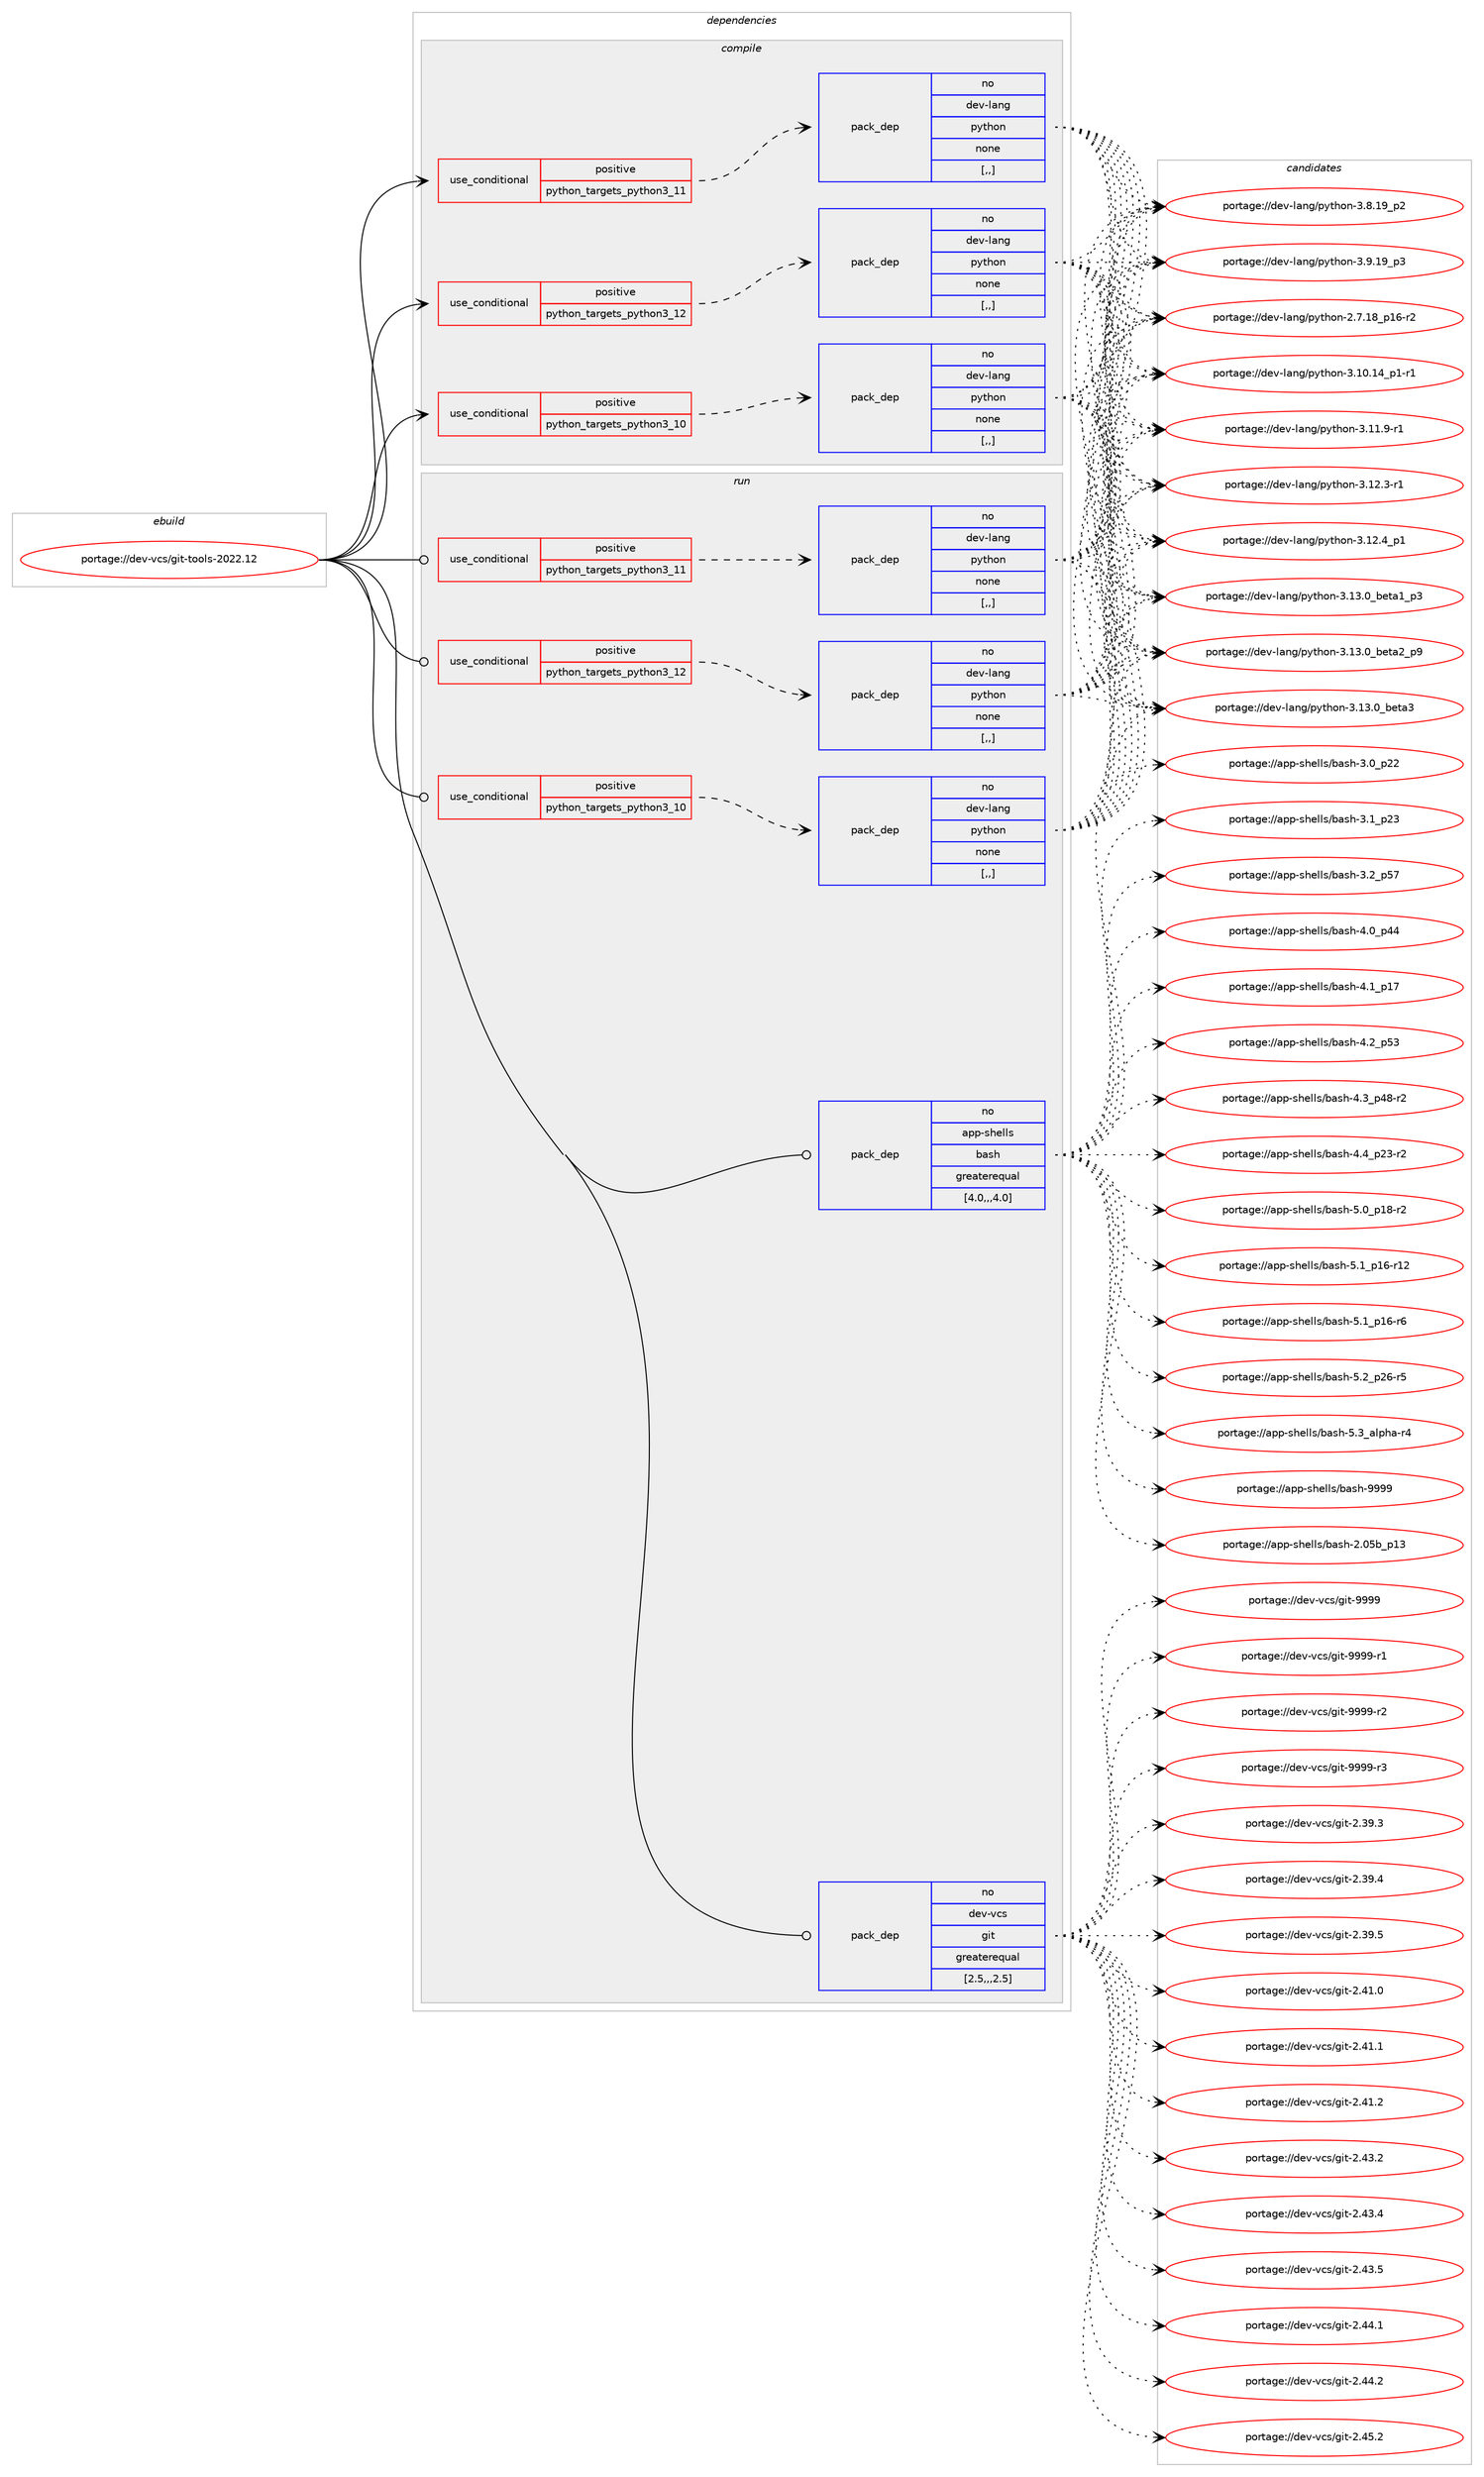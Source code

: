 digraph prolog {

# *************
# Graph options
# *************

newrank=true;
concentrate=true;
compound=true;
graph [rankdir=LR,fontname=Helvetica,fontsize=10,ranksep=1.5];#, ranksep=2.5, nodesep=0.2];
edge  [arrowhead=vee];
node  [fontname=Helvetica,fontsize=10];

# **********
# The ebuild
# **********

subgraph cluster_leftcol {
color=gray;
rank=same;
label=<<i>ebuild</i>>;
id [label="portage://dev-vcs/git-tools-2022.12", color=red, width=4, href="../dev-vcs/git-tools-2022.12.svg"];
}

# ****************
# The dependencies
# ****************

subgraph cluster_midcol {
color=gray;
label=<<i>dependencies</i>>;
subgraph cluster_compile {
fillcolor="#eeeeee";
style=filled;
label=<<i>compile</i>>;
subgraph cond61099 {
dependency218065 [label=<<TABLE BORDER="0" CELLBORDER="1" CELLSPACING="0" CELLPADDING="4"><TR><TD ROWSPAN="3" CELLPADDING="10">use_conditional</TD></TR><TR><TD>positive</TD></TR><TR><TD>python_targets_python3_10</TD></TR></TABLE>>, shape=none, color=red];
subgraph pack155523 {
dependency218066 [label=<<TABLE BORDER="0" CELLBORDER="1" CELLSPACING="0" CELLPADDING="4" WIDTH="220"><TR><TD ROWSPAN="6" CELLPADDING="30">pack_dep</TD></TR><TR><TD WIDTH="110">no</TD></TR><TR><TD>dev-lang</TD></TR><TR><TD>python</TD></TR><TR><TD>none</TD></TR><TR><TD>[,,]</TD></TR></TABLE>>, shape=none, color=blue];
}
dependency218065:e -> dependency218066:w [weight=20,style="dashed",arrowhead="vee"];
}
id:e -> dependency218065:w [weight=20,style="solid",arrowhead="vee"];
subgraph cond61100 {
dependency218067 [label=<<TABLE BORDER="0" CELLBORDER="1" CELLSPACING="0" CELLPADDING="4"><TR><TD ROWSPAN="3" CELLPADDING="10">use_conditional</TD></TR><TR><TD>positive</TD></TR><TR><TD>python_targets_python3_11</TD></TR></TABLE>>, shape=none, color=red];
subgraph pack155524 {
dependency218068 [label=<<TABLE BORDER="0" CELLBORDER="1" CELLSPACING="0" CELLPADDING="4" WIDTH="220"><TR><TD ROWSPAN="6" CELLPADDING="30">pack_dep</TD></TR><TR><TD WIDTH="110">no</TD></TR><TR><TD>dev-lang</TD></TR><TR><TD>python</TD></TR><TR><TD>none</TD></TR><TR><TD>[,,]</TD></TR></TABLE>>, shape=none, color=blue];
}
dependency218067:e -> dependency218068:w [weight=20,style="dashed",arrowhead="vee"];
}
id:e -> dependency218067:w [weight=20,style="solid",arrowhead="vee"];
subgraph cond61101 {
dependency218069 [label=<<TABLE BORDER="0" CELLBORDER="1" CELLSPACING="0" CELLPADDING="4"><TR><TD ROWSPAN="3" CELLPADDING="10">use_conditional</TD></TR><TR><TD>positive</TD></TR><TR><TD>python_targets_python3_12</TD></TR></TABLE>>, shape=none, color=red];
subgraph pack155525 {
dependency218070 [label=<<TABLE BORDER="0" CELLBORDER="1" CELLSPACING="0" CELLPADDING="4" WIDTH="220"><TR><TD ROWSPAN="6" CELLPADDING="30">pack_dep</TD></TR><TR><TD WIDTH="110">no</TD></TR><TR><TD>dev-lang</TD></TR><TR><TD>python</TD></TR><TR><TD>none</TD></TR><TR><TD>[,,]</TD></TR></TABLE>>, shape=none, color=blue];
}
dependency218069:e -> dependency218070:w [weight=20,style="dashed",arrowhead="vee"];
}
id:e -> dependency218069:w [weight=20,style="solid",arrowhead="vee"];
}
subgraph cluster_compileandrun {
fillcolor="#eeeeee";
style=filled;
label=<<i>compile and run</i>>;
}
subgraph cluster_run {
fillcolor="#eeeeee";
style=filled;
label=<<i>run</i>>;
subgraph cond61102 {
dependency218071 [label=<<TABLE BORDER="0" CELLBORDER="1" CELLSPACING="0" CELLPADDING="4"><TR><TD ROWSPAN="3" CELLPADDING="10">use_conditional</TD></TR><TR><TD>positive</TD></TR><TR><TD>python_targets_python3_10</TD></TR></TABLE>>, shape=none, color=red];
subgraph pack155526 {
dependency218072 [label=<<TABLE BORDER="0" CELLBORDER="1" CELLSPACING="0" CELLPADDING="4" WIDTH="220"><TR><TD ROWSPAN="6" CELLPADDING="30">pack_dep</TD></TR><TR><TD WIDTH="110">no</TD></TR><TR><TD>dev-lang</TD></TR><TR><TD>python</TD></TR><TR><TD>none</TD></TR><TR><TD>[,,]</TD></TR></TABLE>>, shape=none, color=blue];
}
dependency218071:e -> dependency218072:w [weight=20,style="dashed",arrowhead="vee"];
}
id:e -> dependency218071:w [weight=20,style="solid",arrowhead="odot"];
subgraph cond61103 {
dependency218073 [label=<<TABLE BORDER="0" CELLBORDER="1" CELLSPACING="0" CELLPADDING="4"><TR><TD ROWSPAN="3" CELLPADDING="10">use_conditional</TD></TR><TR><TD>positive</TD></TR><TR><TD>python_targets_python3_11</TD></TR></TABLE>>, shape=none, color=red];
subgraph pack155527 {
dependency218074 [label=<<TABLE BORDER="0" CELLBORDER="1" CELLSPACING="0" CELLPADDING="4" WIDTH="220"><TR><TD ROWSPAN="6" CELLPADDING="30">pack_dep</TD></TR><TR><TD WIDTH="110">no</TD></TR><TR><TD>dev-lang</TD></TR><TR><TD>python</TD></TR><TR><TD>none</TD></TR><TR><TD>[,,]</TD></TR></TABLE>>, shape=none, color=blue];
}
dependency218073:e -> dependency218074:w [weight=20,style="dashed",arrowhead="vee"];
}
id:e -> dependency218073:w [weight=20,style="solid",arrowhead="odot"];
subgraph cond61104 {
dependency218075 [label=<<TABLE BORDER="0" CELLBORDER="1" CELLSPACING="0" CELLPADDING="4"><TR><TD ROWSPAN="3" CELLPADDING="10">use_conditional</TD></TR><TR><TD>positive</TD></TR><TR><TD>python_targets_python3_12</TD></TR></TABLE>>, shape=none, color=red];
subgraph pack155528 {
dependency218076 [label=<<TABLE BORDER="0" CELLBORDER="1" CELLSPACING="0" CELLPADDING="4" WIDTH="220"><TR><TD ROWSPAN="6" CELLPADDING="30">pack_dep</TD></TR><TR><TD WIDTH="110">no</TD></TR><TR><TD>dev-lang</TD></TR><TR><TD>python</TD></TR><TR><TD>none</TD></TR><TR><TD>[,,]</TD></TR></TABLE>>, shape=none, color=blue];
}
dependency218075:e -> dependency218076:w [weight=20,style="dashed",arrowhead="vee"];
}
id:e -> dependency218075:w [weight=20,style="solid",arrowhead="odot"];
subgraph pack155529 {
dependency218077 [label=<<TABLE BORDER="0" CELLBORDER="1" CELLSPACING="0" CELLPADDING="4" WIDTH="220"><TR><TD ROWSPAN="6" CELLPADDING="30">pack_dep</TD></TR><TR><TD WIDTH="110">no</TD></TR><TR><TD>app-shells</TD></TR><TR><TD>bash</TD></TR><TR><TD>greaterequal</TD></TR><TR><TD>[4.0,,,4.0]</TD></TR></TABLE>>, shape=none, color=blue];
}
id:e -> dependency218077:w [weight=20,style="solid",arrowhead="odot"];
subgraph pack155530 {
dependency218078 [label=<<TABLE BORDER="0" CELLBORDER="1" CELLSPACING="0" CELLPADDING="4" WIDTH="220"><TR><TD ROWSPAN="6" CELLPADDING="30">pack_dep</TD></TR><TR><TD WIDTH="110">no</TD></TR><TR><TD>dev-vcs</TD></TR><TR><TD>git</TD></TR><TR><TD>greaterequal</TD></TR><TR><TD>[2.5,,,2.5]</TD></TR></TABLE>>, shape=none, color=blue];
}
id:e -> dependency218078:w [weight=20,style="solid",arrowhead="odot"];
}
}

# **************
# The candidates
# **************

subgraph cluster_choices {
rank=same;
color=gray;
label=<<i>candidates</i>>;

subgraph choice155523 {
color=black;
nodesep=1;
choice100101118451089711010347112121116104111110455046554649569511249544511450 [label="portage://dev-lang/python-2.7.18_p16-r2", color=red, width=4,href="../dev-lang/python-2.7.18_p16-r2.svg"];
choice100101118451089711010347112121116104111110455146494846495295112494511449 [label="portage://dev-lang/python-3.10.14_p1-r1", color=red, width=4,href="../dev-lang/python-3.10.14_p1-r1.svg"];
choice100101118451089711010347112121116104111110455146494946574511449 [label="portage://dev-lang/python-3.11.9-r1", color=red, width=4,href="../dev-lang/python-3.11.9-r1.svg"];
choice100101118451089711010347112121116104111110455146495046514511449 [label="portage://dev-lang/python-3.12.3-r1", color=red, width=4,href="../dev-lang/python-3.12.3-r1.svg"];
choice100101118451089711010347112121116104111110455146495046529511249 [label="portage://dev-lang/python-3.12.4_p1", color=red, width=4,href="../dev-lang/python-3.12.4_p1.svg"];
choice10010111845108971101034711212111610411111045514649514648959810111697499511251 [label="portage://dev-lang/python-3.13.0_beta1_p3", color=red, width=4,href="../dev-lang/python-3.13.0_beta1_p3.svg"];
choice10010111845108971101034711212111610411111045514649514648959810111697509511257 [label="portage://dev-lang/python-3.13.0_beta2_p9", color=red, width=4,href="../dev-lang/python-3.13.0_beta2_p9.svg"];
choice1001011184510897110103471121211161041111104551464951464895981011169751 [label="portage://dev-lang/python-3.13.0_beta3", color=red, width=4,href="../dev-lang/python-3.13.0_beta3.svg"];
choice100101118451089711010347112121116104111110455146564649579511250 [label="portage://dev-lang/python-3.8.19_p2", color=red, width=4,href="../dev-lang/python-3.8.19_p2.svg"];
choice100101118451089711010347112121116104111110455146574649579511251 [label="portage://dev-lang/python-3.9.19_p3", color=red, width=4,href="../dev-lang/python-3.9.19_p3.svg"];
dependency218066:e -> choice100101118451089711010347112121116104111110455046554649569511249544511450:w [style=dotted,weight="100"];
dependency218066:e -> choice100101118451089711010347112121116104111110455146494846495295112494511449:w [style=dotted,weight="100"];
dependency218066:e -> choice100101118451089711010347112121116104111110455146494946574511449:w [style=dotted,weight="100"];
dependency218066:e -> choice100101118451089711010347112121116104111110455146495046514511449:w [style=dotted,weight="100"];
dependency218066:e -> choice100101118451089711010347112121116104111110455146495046529511249:w [style=dotted,weight="100"];
dependency218066:e -> choice10010111845108971101034711212111610411111045514649514648959810111697499511251:w [style=dotted,weight="100"];
dependency218066:e -> choice10010111845108971101034711212111610411111045514649514648959810111697509511257:w [style=dotted,weight="100"];
dependency218066:e -> choice1001011184510897110103471121211161041111104551464951464895981011169751:w [style=dotted,weight="100"];
dependency218066:e -> choice100101118451089711010347112121116104111110455146564649579511250:w [style=dotted,weight="100"];
dependency218066:e -> choice100101118451089711010347112121116104111110455146574649579511251:w [style=dotted,weight="100"];
}
subgraph choice155524 {
color=black;
nodesep=1;
choice100101118451089711010347112121116104111110455046554649569511249544511450 [label="portage://dev-lang/python-2.7.18_p16-r2", color=red, width=4,href="../dev-lang/python-2.7.18_p16-r2.svg"];
choice100101118451089711010347112121116104111110455146494846495295112494511449 [label="portage://dev-lang/python-3.10.14_p1-r1", color=red, width=4,href="../dev-lang/python-3.10.14_p1-r1.svg"];
choice100101118451089711010347112121116104111110455146494946574511449 [label="portage://dev-lang/python-3.11.9-r1", color=red, width=4,href="../dev-lang/python-3.11.9-r1.svg"];
choice100101118451089711010347112121116104111110455146495046514511449 [label="portage://dev-lang/python-3.12.3-r1", color=red, width=4,href="../dev-lang/python-3.12.3-r1.svg"];
choice100101118451089711010347112121116104111110455146495046529511249 [label="portage://dev-lang/python-3.12.4_p1", color=red, width=4,href="../dev-lang/python-3.12.4_p1.svg"];
choice10010111845108971101034711212111610411111045514649514648959810111697499511251 [label="portage://dev-lang/python-3.13.0_beta1_p3", color=red, width=4,href="../dev-lang/python-3.13.0_beta1_p3.svg"];
choice10010111845108971101034711212111610411111045514649514648959810111697509511257 [label="portage://dev-lang/python-3.13.0_beta2_p9", color=red, width=4,href="../dev-lang/python-3.13.0_beta2_p9.svg"];
choice1001011184510897110103471121211161041111104551464951464895981011169751 [label="portage://dev-lang/python-3.13.0_beta3", color=red, width=4,href="../dev-lang/python-3.13.0_beta3.svg"];
choice100101118451089711010347112121116104111110455146564649579511250 [label="portage://dev-lang/python-3.8.19_p2", color=red, width=4,href="../dev-lang/python-3.8.19_p2.svg"];
choice100101118451089711010347112121116104111110455146574649579511251 [label="portage://dev-lang/python-3.9.19_p3", color=red, width=4,href="../dev-lang/python-3.9.19_p3.svg"];
dependency218068:e -> choice100101118451089711010347112121116104111110455046554649569511249544511450:w [style=dotted,weight="100"];
dependency218068:e -> choice100101118451089711010347112121116104111110455146494846495295112494511449:w [style=dotted,weight="100"];
dependency218068:e -> choice100101118451089711010347112121116104111110455146494946574511449:w [style=dotted,weight="100"];
dependency218068:e -> choice100101118451089711010347112121116104111110455146495046514511449:w [style=dotted,weight="100"];
dependency218068:e -> choice100101118451089711010347112121116104111110455146495046529511249:w [style=dotted,weight="100"];
dependency218068:e -> choice10010111845108971101034711212111610411111045514649514648959810111697499511251:w [style=dotted,weight="100"];
dependency218068:e -> choice10010111845108971101034711212111610411111045514649514648959810111697509511257:w [style=dotted,weight="100"];
dependency218068:e -> choice1001011184510897110103471121211161041111104551464951464895981011169751:w [style=dotted,weight="100"];
dependency218068:e -> choice100101118451089711010347112121116104111110455146564649579511250:w [style=dotted,weight="100"];
dependency218068:e -> choice100101118451089711010347112121116104111110455146574649579511251:w [style=dotted,weight="100"];
}
subgraph choice155525 {
color=black;
nodesep=1;
choice100101118451089711010347112121116104111110455046554649569511249544511450 [label="portage://dev-lang/python-2.7.18_p16-r2", color=red, width=4,href="../dev-lang/python-2.7.18_p16-r2.svg"];
choice100101118451089711010347112121116104111110455146494846495295112494511449 [label="portage://dev-lang/python-3.10.14_p1-r1", color=red, width=4,href="../dev-lang/python-3.10.14_p1-r1.svg"];
choice100101118451089711010347112121116104111110455146494946574511449 [label="portage://dev-lang/python-3.11.9-r1", color=red, width=4,href="../dev-lang/python-3.11.9-r1.svg"];
choice100101118451089711010347112121116104111110455146495046514511449 [label="portage://dev-lang/python-3.12.3-r1", color=red, width=4,href="../dev-lang/python-3.12.3-r1.svg"];
choice100101118451089711010347112121116104111110455146495046529511249 [label="portage://dev-lang/python-3.12.4_p1", color=red, width=4,href="../dev-lang/python-3.12.4_p1.svg"];
choice10010111845108971101034711212111610411111045514649514648959810111697499511251 [label="portage://dev-lang/python-3.13.0_beta1_p3", color=red, width=4,href="../dev-lang/python-3.13.0_beta1_p3.svg"];
choice10010111845108971101034711212111610411111045514649514648959810111697509511257 [label="portage://dev-lang/python-3.13.0_beta2_p9", color=red, width=4,href="../dev-lang/python-3.13.0_beta2_p9.svg"];
choice1001011184510897110103471121211161041111104551464951464895981011169751 [label="portage://dev-lang/python-3.13.0_beta3", color=red, width=4,href="../dev-lang/python-3.13.0_beta3.svg"];
choice100101118451089711010347112121116104111110455146564649579511250 [label="portage://dev-lang/python-3.8.19_p2", color=red, width=4,href="../dev-lang/python-3.8.19_p2.svg"];
choice100101118451089711010347112121116104111110455146574649579511251 [label="portage://dev-lang/python-3.9.19_p3", color=red, width=4,href="../dev-lang/python-3.9.19_p3.svg"];
dependency218070:e -> choice100101118451089711010347112121116104111110455046554649569511249544511450:w [style=dotted,weight="100"];
dependency218070:e -> choice100101118451089711010347112121116104111110455146494846495295112494511449:w [style=dotted,weight="100"];
dependency218070:e -> choice100101118451089711010347112121116104111110455146494946574511449:w [style=dotted,weight="100"];
dependency218070:e -> choice100101118451089711010347112121116104111110455146495046514511449:w [style=dotted,weight="100"];
dependency218070:e -> choice100101118451089711010347112121116104111110455146495046529511249:w [style=dotted,weight="100"];
dependency218070:e -> choice10010111845108971101034711212111610411111045514649514648959810111697499511251:w [style=dotted,weight="100"];
dependency218070:e -> choice10010111845108971101034711212111610411111045514649514648959810111697509511257:w [style=dotted,weight="100"];
dependency218070:e -> choice1001011184510897110103471121211161041111104551464951464895981011169751:w [style=dotted,weight="100"];
dependency218070:e -> choice100101118451089711010347112121116104111110455146564649579511250:w [style=dotted,weight="100"];
dependency218070:e -> choice100101118451089711010347112121116104111110455146574649579511251:w [style=dotted,weight="100"];
}
subgraph choice155526 {
color=black;
nodesep=1;
choice100101118451089711010347112121116104111110455046554649569511249544511450 [label="portage://dev-lang/python-2.7.18_p16-r2", color=red, width=4,href="../dev-lang/python-2.7.18_p16-r2.svg"];
choice100101118451089711010347112121116104111110455146494846495295112494511449 [label="portage://dev-lang/python-3.10.14_p1-r1", color=red, width=4,href="../dev-lang/python-3.10.14_p1-r1.svg"];
choice100101118451089711010347112121116104111110455146494946574511449 [label="portage://dev-lang/python-3.11.9-r1", color=red, width=4,href="../dev-lang/python-3.11.9-r1.svg"];
choice100101118451089711010347112121116104111110455146495046514511449 [label="portage://dev-lang/python-3.12.3-r1", color=red, width=4,href="../dev-lang/python-3.12.3-r1.svg"];
choice100101118451089711010347112121116104111110455146495046529511249 [label="portage://dev-lang/python-3.12.4_p1", color=red, width=4,href="../dev-lang/python-3.12.4_p1.svg"];
choice10010111845108971101034711212111610411111045514649514648959810111697499511251 [label="portage://dev-lang/python-3.13.0_beta1_p3", color=red, width=4,href="../dev-lang/python-3.13.0_beta1_p3.svg"];
choice10010111845108971101034711212111610411111045514649514648959810111697509511257 [label="portage://dev-lang/python-3.13.0_beta2_p9", color=red, width=4,href="../dev-lang/python-3.13.0_beta2_p9.svg"];
choice1001011184510897110103471121211161041111104551464951464895981011169751 [label="portage://dev-lang/python-3.13.0_beta3", color=red, width=4,href="../dev-lang/python-3.13.0_beta3.svg"];
choice100101118451089711010347112121116104111110455146564649579511250 [label="portage://dev-lang/python-3.8.19_p2", color=red, width=4,href="../dev-lang/python-3.8.19_p2.svg"];
choice100101118451089711010347112121116104111110455146574649579511251 [label="portage://dev-lang/python-3.9.19_p3", color=red, width=4,href="../dev-lang/python-3.9.19_p3.svg"];
dependency218072:e -> choice100101118451089711010347112121116104111110455046554649569511249544511450:w [style=dotted,weight="100"];
dependency218072:e -> choice100101118451089711010347112121116104111110455146494846495295112494511449:w [style=dotted,weight="100"];
dependency218072:e -> choice100101118451089711010347112121116104111110455146494946574511449:w [style=dotted,weight="100"];
dependency218072:e -> choice100101118451089711010347112121116104111110455146495046514511449:w [style=dotted,weight="100"];
dependency218072:e -> choice100101118451089711010347112121116104111110455146495046529511249:w [style=dotted,weight="100"];
dependency218072:e -> choice10010111845108971101034711212111610411111045514649514648959810111697499511251:w [style=dotted,weight="100"];
dependency218072:e -> choice10010111845108971101034711212111610411111045514649514648959810111697509511257:w [style=dotted,weight="100"];
dependency218072:e -> choice1001011184510897110103471121211161041111104551464951464895981011169751:w [style=dotted,weight="100"];
dependency218072:e -> choice100101118451089711010347112121116104111110455146564649579511250:w [style=dotted,weight="100"];
dependency218072:e -> choice100101118451089711010347112121116104111110455146574649579511251:w [style=dotted,weight="100"];
}
subgraph choice155527 {
color=black;
nodesep=1;
choice100101118451089711010347112121116104111110455046554649569511249544511450 [label="portage://dev-lang/python-2.7.18_p16-r2", color=red, width=4,href="../dev-lang/python-2.7.18_p16-r2.svg"];
choice100101118451089711010347112121116104111110455146494846495295112494511449 [label="portage://dev-lang/python-3.10.14_p1-r1", color=red, width=4,href="../dev-lang/python-3.10.14_p1-r1.svg"];
choice100101118451089711010347112121116104111110455146494946574511449 [label="portage://dev-lang/python-3.11.9-r1", color=red, width=4,href="../dev-lang/python-3.11.9-r1.svg"];
choice100101118451089711010347112121116104111110455146495046514511449 [label="portage://dev-lang/python-3.12.3-r1", color=red, width=4,href="../dev-lang/python-3.12.3-r1.svg"];
choice100101118451089711010347112121116104111110455146495046529511249 [label="portage://dev-lang/python-3.12.4_p1", color=red, width=4,href="../dev-lang/python-3.12.4_p1.svg"];
choice10010111845108971101034711212111610411111045514649514648959810111697499511251 [label="portage://dev-lang/python-3.13.0_beta1_p3", color=red, width=4,href="../dev-lang/python-3.13.0_beta1_p3.svg"];
choice10010111845108971101034711212111610411111045514649514648959810111697509511257 [label="portage://dev-lang/python-3.13.0_beta2_p9", color=red, width=4,href="../dev-lang/python-3.13.0_beta2_p9.svg"];
choice1001011184510897110103471121211161041111104551464951464895981011169751 [label="portage://dev-lang/python-3.13.0_beta3", color=red, width=4,href="../dev-lang/python-3.13.0_beta3.svg"];
choice100101118451089711010347112121116104111110455146564649579511250 [label="portage://dev-lang/python-3.8.19_p2", color=red, width=4,href="../dev-lang/python-3.8.19_p2.svg"];
choice100101118451089711010347112121116104111110455146574649579511251 [label="portage://dev-lang/python-3.9.19_p3", color=red, width=4,href="../dev-lang/python-3.9.19_p3.svg"];
dependency218074:e -> choice100101118451089711010347112121116104111110455046554649569511249544511450:w [style=dotted,weight="100"];
dependency218074:e -> choice100101118451089711010347112121116104111110455146494846495295112494511449:w [style=dotted,weight="100"];
dependency218074:e -> choice100101118451089711010347112121116104111110455146494946574511449:w [style=dotted,weight="100"];
dependency218074:e -> choice100101118451089711010347112121116104111110455146495046514511449:w [style=dotted,weight="100"];
dependency218074:e -> choice100101118451089711010347112121116104111110455146495046529511249:w [style=dotted,weight="100"];
dependency218074:e -> choice10010111845108971101034711212111610411111045514649514648959810111697499511251:w [style=dotted,weight="100"];
dependency218074:e -> choice10010111845108971101034711212111610411111045514649514648959810111697509511257:w [style=dotted,weight="100"];
dependency218074:e -> choice1001011184510897110103471121211161041111104551464951464895981011169751:w [style=dotted,weight="100"];
dependency218074:e -> choice100101118451089711010347112121116104111110455146564649579511250:w [style=dotted,weight="100"];
dependency218074:e -> choice100101118451089711010347112121116104111110455146574649579511251:w [style=dotted,weight="100"];
}
subgraph choice155528 {
color=black;
nodesep=1;
choice100101118451089711010347112121116104111110455046554649569511249544511450 [label="portage://dev-lang/python-2.7.18_p16-r2", color=red, width=4,href="../dev-lang/python-2.7.18_p16-r2.svg"];
choice100101118451089711010347112121116104111110455146494846495295112494511449 [label="portage://dev-lang/python-3.10.14_p1-r1", color=red, width=4,href="../dev-lang/python-3.10.14_p1-r1.svg"];
choice100101118451089711010347112121116104111110455146494946574511449 [label="portage://dev-lang/python-3.11.9-r1", color=red, width=4,href="../dev-lang/python-3.11.9-r1.svg"];
choice100101118451089711010347112121116104111110455146495046514511449 [label="portage://dev-lang/python-3.12.3-r1", color=red, width=4,href="../dev-lang/python-3.12.3-r1.svg"];
choice100101118451089711010347112121116104111110455146495046529511249 [label="portage://dev-lang/python-3.12.4_p1", color=red, width=4,href="../dev-lang/python-3.12.4_p1.svg"];
choice10010111845108971101034711212111610411111045514649514648959810111697499511251 [label="portage://dev-lang/python-3.13.0_beta1_p3", color=red, width=4,href="../dev-lang/python-3.13.0_beta1_p3.svg"];
choice10010111845108971101034711212111610411111045514649514648959810111697509511257 [label="portage://dev-lang/python-3.13.0_beta2_p9", color=red, width=4,href="../dev-lang/python-3.13.0_beta2_p9.svg"];
choice1001011184510897110103471121211161041111104551464951464895981011169751 [label="portage://dev-lang/python-3.13.0_beta3", color=red, width=4,href="../dev-lang/python-3.13.0_beta3.svg"];
choice100101118451089711010347112121116104111110455146564649579511250 [label="portage://dev-lang/python-3.8.19_p2", color=red, width=4,href="../dev-lang/python-3.8.19_p2.svg"];
choice100101118451089711010347112121116104111110455146574649579511251 [label="portage://dev-lang/python-3.9.19_p3", color=red, width=4,href="../dev-lang/python-3.9.19_p3.svg"];
dependency218076:e -> choice100101118451089711010347112121116104111110455046554649569511249544511450:w [style=dotted,weight="100"];
dependency218076:e -> choice100101118451089711010347112121116104111110455146494846495295112494511449:w [style=dotted,weight="100"];
dependency218076:e -> choice100101118451089711010347112121116104111110455146494946574511449:w [style=dotted,weight="100"];
dependency218076:e -> choice100101118451089711010347112121116104111110455146495046514511449:w [style=dotted,weight="100"];
dependency218076:e -> choice100101118451089711010347112121116104111110455146495046529511249:w [style=dotted,weight="100"];
dependency218076:e -> choice10010111845108971101034711212111610411111045514649514648959810111697499511251:w [style=dotted,weight="100"];
dependency218076:e -> choice10010111845108971101034711212111610411111045514649514648959810111697509511257:w [style=dotted,weight="100"];
dependency218076:e -> choice1001011184510897110103471121211161041111104551464951464895981011169751:w [style=dotted,weight="100"];
dependency218076:e -> choice100101118451089711010347112121116104111110455146564649579511250:w [style=dotted,weight="100"];
dependency218076:e -> choice100101118451089711010347112121116104111110455146574649579511251:w [style=dotted,weight="100"];
}
subgraph choice155529 {
color=black;
nodesep=1;
choice9711211245115104101108108115479897115104455046485398951124951 [label="portage://app-shells/bash-2.05b_p13", color=red, width=4,href="../app-shells/bash-2.05b_p13.svg"];
choice971121124511510410110810811547989711510445514648951125050 [label="portage://app-shells/bash-3.0_p22", color=red, width=4,href="../app-shells/bash-3.0_p22.svg"];
choice971121124511510410110810811547989711510445514649951125051 [label="portage://app-shells/bash-3.1_p23", color=red, width=4,href="../app-shells/bash-3.1_p23.svg"];
choice971121124511510410110810811547989711510445514650951125355 [label="portage://app-shells/bash-3.2_p57", color=red, width=4,href="../app-shells/bash-3.2_p57.svg"];
choice971121124511510410110810811547989711510445524648951125252 [label="portage://app-shells/bash-4.0_p44", color=red, width=4,href="../app-shells/bash-4.0_p44.svg"];
choice971121124511510410110810811547989711510445524649951124955 [label="portage://app-shells/bash-4.1_p17", color=red, width=4,href="../app-shells/bash-4.1_p17.svg"];
choice971121124511510410110810811547989711510445524650951125351 [label="portage://app-shells/bash-4.2_p53", color=red, width=4,href="../app-shells/bash-4.2_p53.svg"];
choice9711211245115104101108108115479897115104455246519511252564511450 [label="portage://app-shells/bash-4.3_p48-r2", color=red, width=4,href="../app-shells/bash-4.3_p48-r2.svg"];
choice9711211245115104101108108115479897115104455246529511250514511450 [label="portage://app-shells/bash-4.4_p23-r2", color=red, width=4,href="../app-shells/bash-4.4_p23-r2.svg"];
choice9711211245115104101108108115479897115104455346489511249564511450 [label="portage://app-shells/bash-5.0_p18-r2", color=red, width=4,href="../app-shells/bash-5.0_p18-r2.svg"];
choice971121124511510410110810811547989711510445534649951124954451144950 [label="portage://app-shells/bash-5.1_p16-r12", color=red, width=4,href="../app-shells/bash-5.1_p16-r12.svg"];
choice9711211245115104101108108115479897115104455346499511249544511454 [label="portage://app-shells/bash-5.1_p16-r6", color=red, width=4,href="../app-shells/bash-5.1_p16-r6.svg"];
choice9711211245115104101108108115479897115104455346509511250544511453 [label="portage://app-shells/bash-5.2_p26-r5", color=red, width=4,href="../app-shells/bash-5.2_p26-r5.svg"];
choice9711211245115104101108108115479897115104455346519597108112104974511452 [label="portage://app-shells/bash-5.3_alpha-r4", color=red, width=4,href="../app-shells/bash-5.3_alpha-r4.svg"];
choice97112112451151041011081081154798971151044557575757 [label="portage://app-shells/bash-9999", color=red, width=4,href="../app-shells/bash-9999.svg"];
dependency218077:e -> choice9711211245115104101108108115479897115104455046485398951124951:w [style=dotted,weight="100"];
dependency218077:e -> choice971121124511510410110810811547989711510445514648951125050:w [style=dotted,weight="100"];
dependency218077:e -> choice971121124511510410110810811547989711510445514649951125051:w [style=dotted,weight="100"];
dependency218077:e -> choice971121124511510410110810811547989711510445514650951125355:w [style=dotted,weight="100"];
dependency218077:e -> choice971121124511510410110810811547989711510445524648951125252:w [style=dotted,weight="100"];
dependency218077:e -> choice971121124511510410110810811547989711510445524649951124955:w [style=dotted,weight="100"];
dependency218077:e -> choice971121124511510410110810811547989711510445524650951125351:w [style=dotted,weight="100"];
dependency218077:e -> choice9711211245115104101108108115479897115104455246519511252564511450:w [style=dotted,weight="100"];
dependency218077:e -> choice9711211245115104101108108115479897115104455246529511250514511450:w [style=dotted,weight="100"];
dependency218077:e -> choice9711211245115104101108108115479897115104455346489511249564511450:w [style=dotted,weight="100"];
dependency218077:e -> choice971121124511510410110810811547989711510445534649951124954451144950:w [style=dotted,weight="100"];
dependency218077:e -> choice9711211245115104101108108115479897115104455346499511249544511454:w [style=dotted,weight="100"];
dependency218077:e -> choice9711211245115104101108108115479897115104455346509511250544511453:w [style=dotted,weight="100"];
dependency218077:e -> choice9711211245115104101108108115479897115104455346519597108112104974511452:w [style=dotted,weight="100"];
dependency218077:e -> choice97112112451151041011081081154798971151044557575757:w [style=dotted,weight="100"];
}
subgraph choice155530 {
color=black;
nodesep=1;
choice10010111845118991154710310511645504651574651 [label="portage://dev-vcs/git-2.39.3", color=red, width=4,href="../dev-vcs/git-2.39.3.svg"];
choice10010111845118991154710310511645504651574652 [label="portage://dev-vcs/git-2.39.4", color=red, width=4,href="../dev-vcs/git-2.39.4.svg"];
choice10010111845118991154710310511645504651574653 [label="portage://dev-vcs/git-2.39.5", color=red, width=4,href="../dev-vcs/git-2.39.5.svg"];
choice10010111845118991154710310511645504652494648 [label="portage://dev-vcs/git-2.41.0", color=red, width=4,href="../dev-vcs/git-2.41.0.svg"];
choice10010111845118991154710310511645504652494649 [label="portage://dev-vcs/git-2.41.1", color=red, width=4,href="../dev-vcs/git-2.41.1.svg"];
choice10010111845118991154710310511645504652494650 [label="portage://dev-vcs/git-2.41.2", color=red, width=4,href="../dev-vcs/git-2.41.2.svg"];
choice10010111845118991154710310511645504652514650 [label="portage://dev-vcs/git-2.43.2", color=red, width=4,href="../dev-vcs/git-2.43.2.svg"];
choice10010111845118991154710310511645504652514652 [label="portage://dev-vcs/git-2.43.4", color=red, width=4,href="../dev-vcs/git-2.43.4.svg"];
choice10010111845118991154710310511645504652514653 [label="portage://dev-vcs/git-2.43.5", color=red, width=4,href="../dev-vcs/git-2.43.5.svg"];
choice10010111845118991154710310511645504652524649 [label="portage://dev-vcs/git-2.44.1", color=red, width=4,href="../dev-vcs/git-2.44.1.svg"];
choice10010111845118991154710310511645504652524650 [label="portage://dev-vcs/git-2.44.2", color=red, width=4,href="../dev-vcs/git-2.44.2.svg"];
choice10010111845118991154710310511645504652534650 [label="portage://dev-vcs/git-2.45.2", color=red, width=4,href="../dev-vcs/git-2.45.2.svg"];
choice1001011184511899115471031051164557575757 [label="portage://dev-vcs/git-9999", color=red, width=4,href="../dev-vcs/git-9999.svg"];
choice10010111845118991154710310511645575757574511449 [label="portage://dev-vcs/git-9999-r1", color=red, width=4,href="../dev-vcs/git-9999-r1.svg"];
choice10010111845118991154710310511645575757574511450 [label="portage://dev-vcs/git-9999-r2", color=red, width=4,href="../dev-vcs/git-9999-r2.svg"];
choice10010111845118991154710310511645575757574511451 [label="portage://dev-vcs/git-9999-r3", color=red, width=4,href="../dev-vcs/git-9999-r3.svg"];
dependency218078:e -> choice10010111845118991154710310511645504651574651:w [style=dotted,weight="100"];
dependency218078:e -> choice10010111845118991154710310511645504651574652:w [style=dotted,weight="100"];
dependency218078:e -> choice10010111845118991154710310511645504651574653:w [style=dotted,weight="100"];
dependency218078:e -> choice10010111845118991154710310511645504652494648:w [style=dotted,weight="100"];
dependency218078:e -> choice10010111845118991154710310511645504652494649:w [style=dotted,weight="100"];
dependency218078:e -> choice10010111845118991154710310511645504652494650:w [style=dotted,weight="100"];
dependency218078:e -> choice10010111845118991154710310511645504652514650:w [style=dotted,weight="100"];
dependency218078:e -> choice10010111845118991154710310511645504652514652:w [style=dotted,weight="100"];
dependency218078:e -> choice10010111845118991154710310511645504652514653:w [style=dotted,weight="100"];
dependency218078:e -> choice10010111845118991154710310511645504652524649:w [style=dotted,weight="100"];
dependency218078:e -> choice10010111845118991154710310511645504652524650:w [style=dotted,weight="100"];
dependency218078:e -> choice10010111845118991154710310511645504652534650:w [style=dotted,weight="100"];
dependency218078:e -> choice1001011184511899115471031051164557575757:w [style=dotted,weight="100"];
dependency218078:e -> choice10010111845118991154710310511645575757574511449:w [style=dotted,weight="100"];
dependency218078:e -> choice10010111845118991154710310511645575757574511450:w [style=dotted,weight="100"];
dependency218078:e -> choice10010111845118991154710310511645575757574511451:w [style=dotted,weight="100"];
}
}

}
